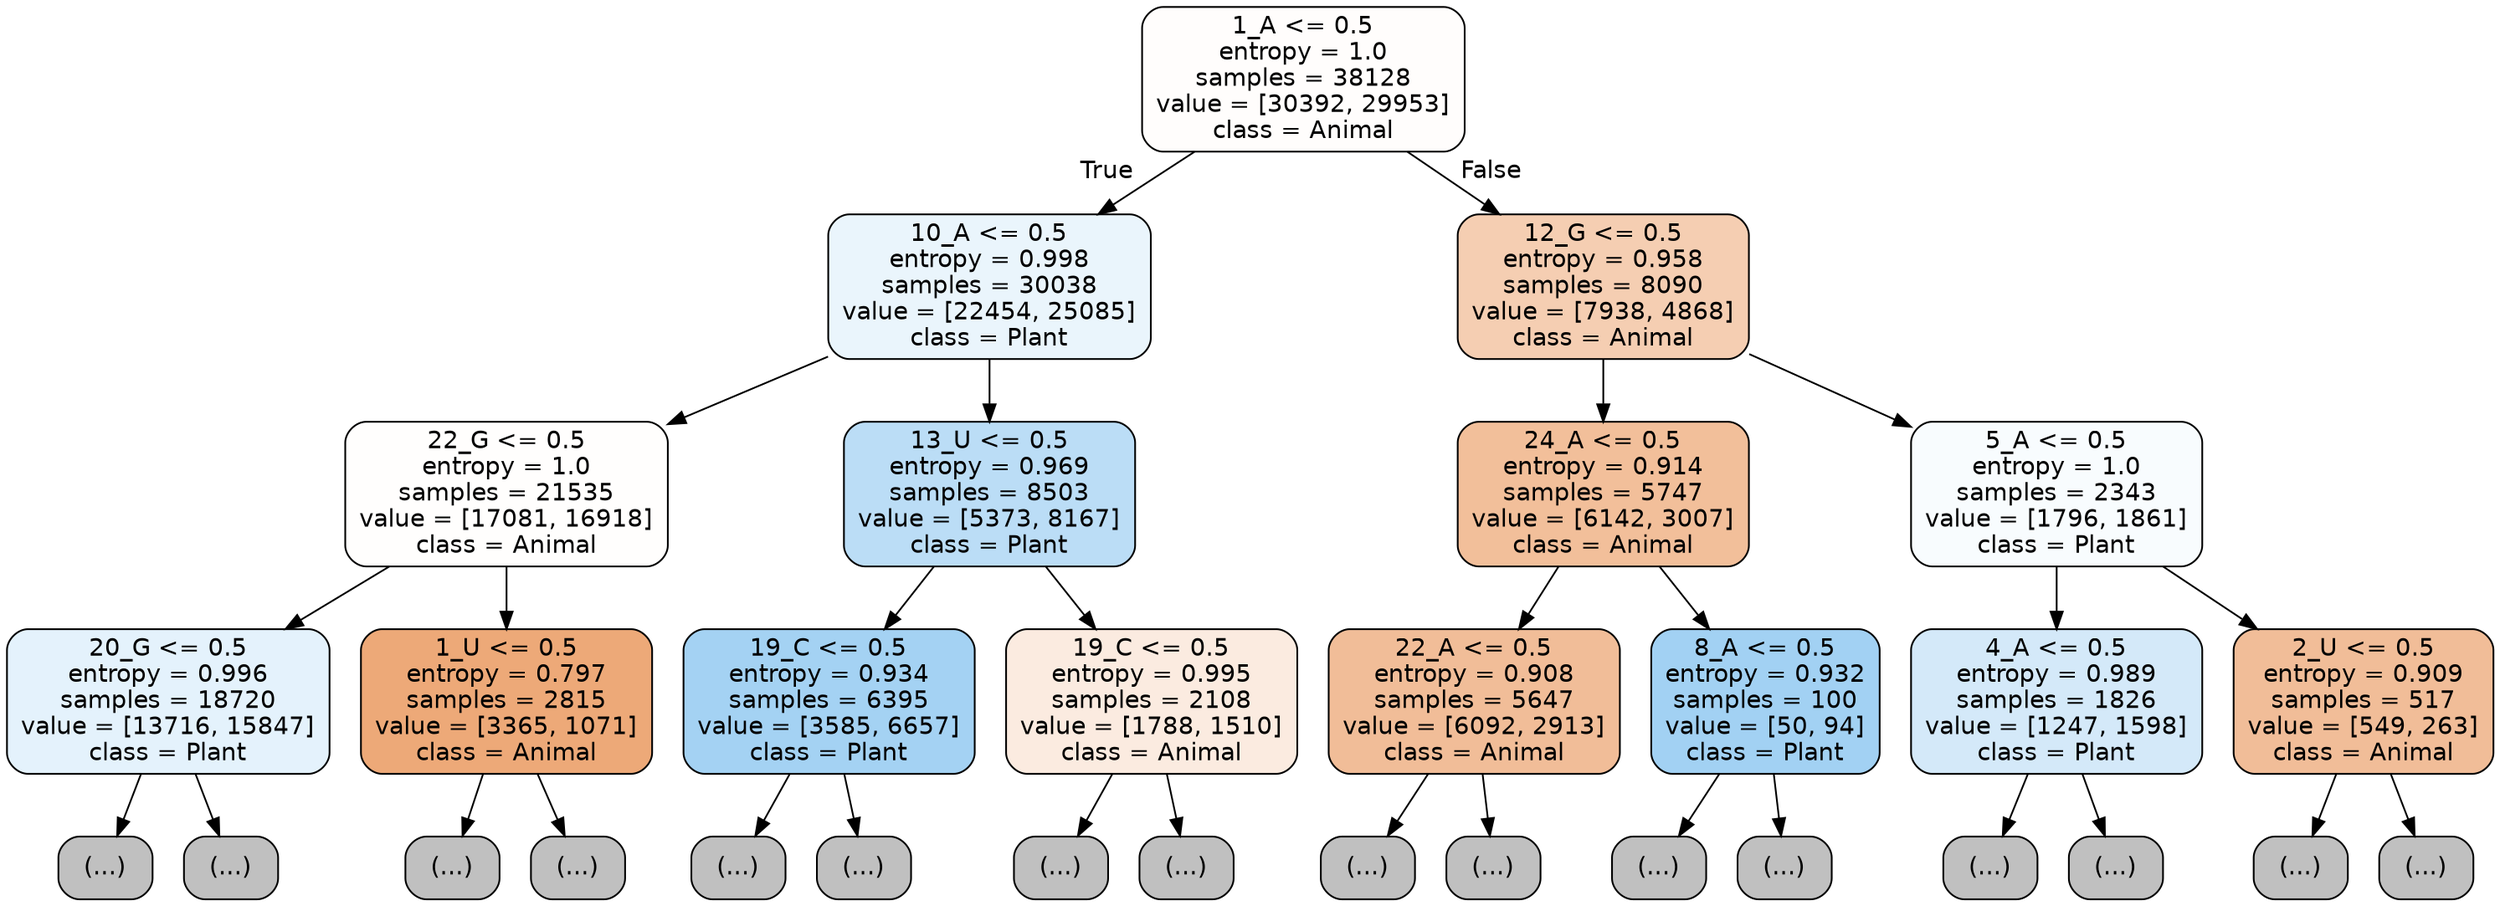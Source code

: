 digraph Tree {
node [shape=box, style="filled, rounded", color="black", fontname="helvetica"] ;
edge [fontname="helvetica"] ;
0 [label="1_A <= 0.5\nentropy = 1.0\nsamples = 38128\nvalue = [30392, 29953]\nclass = Animal", fillcolor="#fffdfc"] ;
1 [label="10_A <= 0.5\nentropy = 0.998\nsamples = 30038\nvalue = [22454, 25085]\nclass = Plant", fillcolor="#eaf5fc"] ;
0 -> 1 [labeldistance=2.5, labelangle=45, headlabel="True"] ;
2 [label="22_G <= 0.5\nentropy = 1.0\nsamples = 21535\nvalue = [17081, 16918]\nclass = Animal", fillcolor="#fffefd"] ;
1 -> 2 ;
3 [label="20_G <= 0.5\nentropy = 0.996\nsamples = 18720\nvalue = [13716, 15847]\nclass = Plant", fillcolor="#e4f2fc"] ;
2 -> 3 ;
4 [label="(...)", fillcolor="#C0C0C0"] ;
3 -> 4 ;
6421 [label="(...)", fillcolor="#C0C0C0"] ;
3 -> 6421 ;
8520 [label="1_U <= 0.5\nentropy = 0.797\nsamples = 2815\nvalue = [3365, 1071]\nclass = Animal", fillcolor="#eda978"] ;
2 -> 8520 ;
8521 [label="(...)", fillcolor="#C0C0C0"] ;
8520 -> 8521 ;
9068 [label="(...)", fillcolor="#C0C0C0"] ;
8520 -> 9068 ;
9749 [label="13_U <= 0.5\nentropy = 0.969\nsamples = 8503\nvalue = [5373, 8167]\nclass = Plant", fillcolor="#bbddf6"] ;
1 -> 9749 ;
9750 [label="19_C <= 0.5\nentropy = 0.934\nsamples = 6395\nvalue = [3585, 6657]\nclass = Plant", fillcolor="#a4d2f3"] ;
9749 -> 9750 ;
9751 [label="(...)", fillcolor="#C0C0C0"] ;
9750 -> 9751 ;
11482 [label="(...)", fillcolor="#C0C0C0"] ;
9750 -> 11482 ;
11971 [label="19_C <= 0.5\nentropy = 0.995\nsamples = 2108\nvalue = [1788, 1510]\nclass = Animal", fillcolor="#fbebe0"] ;
9749 -> 11971 ;
11972 [label="(...)", fillcolor="#C0C0C0"] ;
11971 -> 11972 ;
12659 [label="(...)", fillcolor="#C0C0C0"] ;
11971 -> 12659 ;
12868 [label="12_G <= 0.5\nentropy = 0.958\nsamples = 8090\nvalue = [7938, 4868]\nclass = Animal", fillcolor="#f5ceb2"] ;
0 -> 12868 [labeldistance=2.5, labelangle=-45, headlabel="False"] ;
12869 [label="24_A <= 0.5\nentropy = 0.914\nsamples = 5747\nvalue = [6142, 3007]\nclass = Animal", fillcolor="#f2bf9a"] ;
12868 -> 12869 ;
12870 [label="22_A <= 0.5\nentropy = 0.908\nsamples = 5647\nvalue = [6092, 2913]\nclass = Animal", fillcolor="#f1bd98"] ;
12869 -> 12870 ;
12871 [label="(...)", fillcolor="#C0C0C0"] ;
12870 -> 12871 ;
15394 [label="(...)", fillcolor="#C0C0C0"] ;
12870 -> 15394 ;
15689 [label="8_A <= 0.5\nentropy = 0.932\nsamples = 100\nvalue = [50, 94]\nclass = Plant", fillcolor="#a2d1f3"] ;
12869 -> 15689 ;
15690 [label="(...)", fillcolor="#C0C0C0"] ;
15689 -> 15690 ;
15739 [label="(...)", fillcolor="#C0C0C0"] ;
15689 -> 15739 ;
15750 [label="5_A <= 0.5\nentropy = 1.0\nsamples = 2343\nvalue = [1796, 1861]\nclass = Plant", fillcolor="#f8fcfe"] ;
12868 -> 15750 ;
15751 [label="4_A <= 0.5\nentropy = 0.989\nsamples = 1826\nvalue = [1247, 1598]\nclass = Plant", fillcolor="#d4e9f9"] ;
15750 -> 15751 ;
15752 [label="(...)", fillcolor="#C0C0C0"] ;
15751 -> 15752 ;
16399 [label="(...)", fillcolor="#C0C0C0"] ;
15751 -> 16399 ;
16586 [label="2_U <= 0.5\nentropy = 0.909\nsamples = 517\nvalue = [549, 263]\nclass = Animal", fillcolor="#f1bd98"] ;
15750 -> 16586 ;
16587 [label="(...)", fillcolor="#C0C0C0"] ;
16586 -> 16587 ;
16806 [label="(...)", fillcolor="#C0C0C0"] ;
16586 -> 16806 ;
}